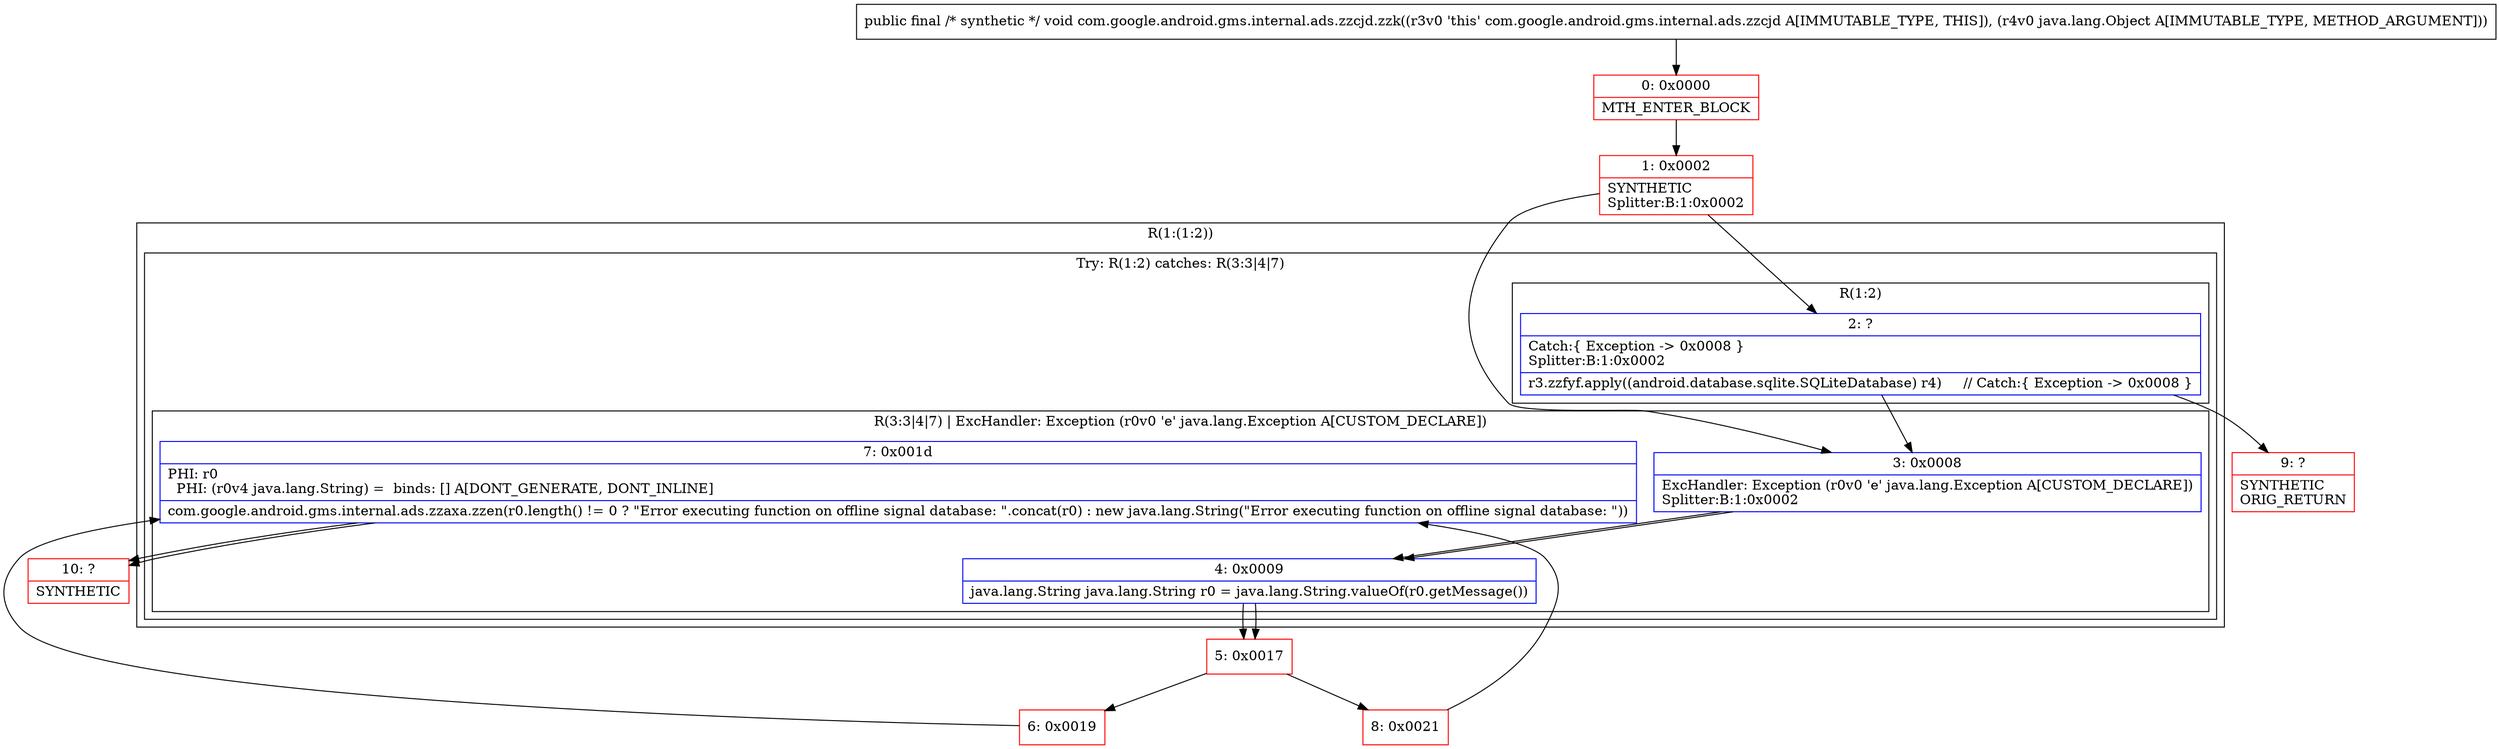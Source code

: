 digraph "CFG forcom.google.android.gms.internal.ads.zzcjd.zzk(Ljava\/lang\/Object;)V" {
subgraph cluster_Region_1303478249 {
label = "R(1:(1:2))";
node [shape=record,color=blue];
subgraph cluster_TryCatchRegion_1770980284 {
label = "Try: R(1:2) catches: R(3:3|4|7)";
node [shape=record,color=blue];
subgraph cluster_Region_696667077 {
label = "R(1:2)";
node [shape=record,color=blue];
Node_2 [shape=record,label="{2\:\ ?|Catch:\{ Exception \-\> 0x0008 \}\lSplitter:B:1:0x0002\l|r3.zzfyf.apply((android.database.sqlite.SQLiteDatabase) r4)     \/\/ Catch:\{ Exception \-\> 0x0008 \}\l}"];
}
subgraph cluster_Region_959397076 {
label = "R(3:3|4|7) | ExcHandler: Exception (r0v0 'e' java.lang.Exception A[CUSTOM_DECLARE])\l";
node [shape=record,color=blue];
Node_3 [shape=record,label="{3\:\ 0x0008|ExcHandler: Exception (r0v0 'e' java.lang.Exception A[CUSTOM_DECLARE])\lSplitter:B:1:0x0002\l}"];
Node_4 [shape=record,label="{4\:\ 0x0009|java.lang.String java.lang.String r0 = java.lang.String.valueOf(r0.getMessage())\l}"];
Node_7 [shape=record,label="{7\:\ 0x001d|PHI: r0 \l  PHI: (r0v4 java.lang.String) =  binds: [] A[DONT_GENERATE, DONT_INLINE]\l|com.google.android.gms.internal.ads.zzaxa.zzen(r0.length() != 0 ? \"Error executing function on offline signal database: \".concat(r0) : new java.lang.String(\"Error executing function on offline signal database: \"))\l}"];
}
}
}
subgraph cluster_Region_959397076 {
label = "R(3:3|4|7) | ExcHandler: Exception (r0v0 'e' java.lang.Exception A[CUSTOM_DECLARE])\l";
node [shape=record,color=blue];
Node_3 [shape=record,label="{3\:\ 0x0008|ExcHandler: Exception (r0v0 'e' java.lang.Exception A[CUSTOM_DECLARE])\lSplitter:B:1:0x0002\l}"];
Node_4 [shape=record,label="{4\:\ 0x0009|java.lang.String java.lang.String r0 = java.lang.String.valueOf(r0.getMessage())\l}"];
Node_7 [shape=record,label="{7\:\ 0x001d|PHI: r0 \l  PHI: (r0v4 java.lang.String) =  binds: [] A[DONT_GENERATE, DONT_INLINE]\l|com.google.android.gms.internal.ads.zzaxa.zzen(r0.length() != 0 ? \"Error executing function on offline signal database: \".concat(r0) : new java.lang.String(\"Error executing function on offline signal database: \"))\l}"];
}
Node_0 [shape=record,color=red,label="{0\:\ 0x0000|MTH_ENTER_BLOCK\l}"];
Node_1 [shape=record,color=red,label="{1\:\ 0x0002|SYNTHETIC\lSplitter:B:1:0x0002\l}"];
Node_5 [shape=record,color=red,label="{5\:\ 0x0017}"];
Node_6 [shape=record,color=red,label="{6\:\ 0x0019}"];
Node_8 [shape=record,color=red,label="{8\:\ 0x0021}"];
Node_9 [shape=record,color=red,label="{9\:\ ?|SYNTHETIC\lORIG_RETURN\l}"];
Node_10 [shape=record,color=red,label="{10\:\ ?|SYNTHETIC\l}"];
MethodNode[shape=record,label="{public final \/* synthetic *\/ void com.google.android.gms.internal.ads.zzcjd.zzk((r3v0 'this' com.google.android.gms.internal.ads.zzcjd A[IMMUTABLE_TYPE, THIS]), (r4v0 java.lang.Object A[IMMUTABLE_TYPE, METHOD_ARGUMENT])) }"];
MethodNode -> Node_0;
Node_2 -> Node_3;
Node_2 -> Node_9;
Node_3 -> Node_4;
Node_4 -> Node_5;
Node_7 -> Node_10;
Node_3 -> Node_4;
Node_4 -> Node_5;
Node_7 -> Node_10;
Node_0 -> Node_1;
Node_1 -> Node_2;
Node_1 -> Node_3;
Node_5 -> Node_6;
Node_5 -> Node_8;
Node_6 -> Node_7;
Node_8 -> Node_7;
}

